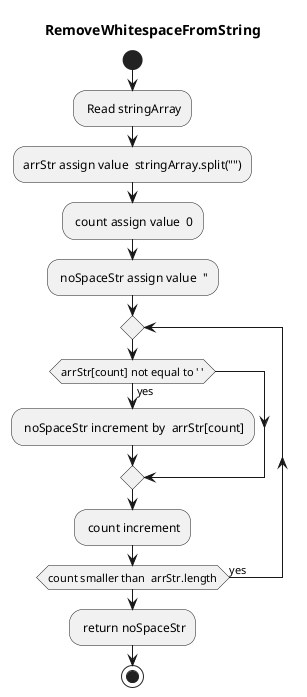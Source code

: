 @startuml RemoveWhitespaceFromString
title RemoveWhitespaceFromString
start
: Read stringArray;
:arrStr assign value  stringArray.split("");
: count assign value  0;
: noSpaceStr assign value  ''; 
repeat  
  if (arrStr[count] not equal to ' ') then (yes)
    : noSpaceStr increment by  arrStr[count];  
  endif 
  : count increment;
repeat while (count smaller than  arrStr.length) is (yes)
: return noSpaceStr; 
stop
@enduml